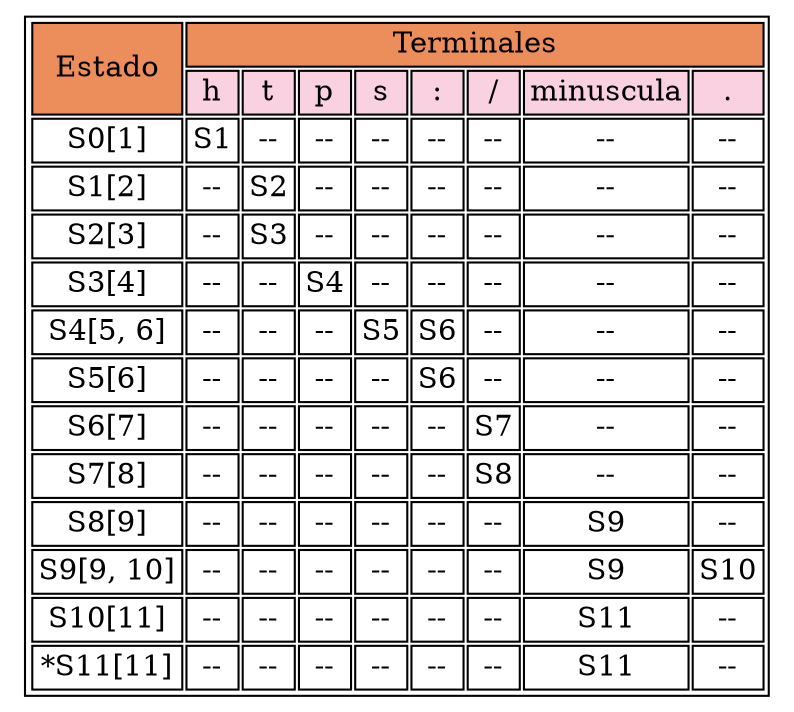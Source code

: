 digraph H {

	parent [
		shape=plaintext
		label=<
			<table border='1' cellborder='1'>

				<tr>
					<td bgcolor = "#EC8E5C" colspan="1" rowspan= "2">Estado</td>
					<td bgcolor = "#EC8E5C" colspan= "8">Terminales</td>
				</tr>

				<tr>
					<td bgcolor = "#F9D1E0" >h</td>
					<td bgcolor = "#F9D1E0" >t</td>
					<td bgcolor = "#F9D1E0" >p</td>
					<td bgcolor = "#F9D1E0" >s</td>
					<td bgcolor = "#F9D1E0" >:</td>
					<td bgcolor = "#F9D1E0" >/</td>
					<td bgcolor = "#F9D1E0" >minuscula</td>
					<td bgcolor = "#F9D1E0" >.</td>
				</tr>

				<tr>
					<td>S0[1]</td>
					<td>S1</td>
					<td>--</td>
					<td>--</td>
					<td>--</td>
					<td>--</td>
					<td>--</td>
					<td>--</td>
					<td>--</td>
				</tr>

				<tr>
					<td>S1[2]</td>
					<td>--</td>
					<td>S2</td>
					<td>--</td>
					<td>--</td>
					<td>--</td>
					<td>--</td>
					<td>--</td>
					<td>--</td>
				</tr>

				<tr>
					<td>S2[3]</td>
					<td>--</td>
					<td>S3</td>
					<td>--</td>
					<td>--</td>
					<td>--</td>
					<td>--</td>
					<td>--</td>
					<td>--</td>
				</tr>

				<tr>
					<td>S3[4]</td>
					<td>--</td>
					<td>--</td>
					<td>S4</td>
					<td>--</td>
					<td>--</td>
					<td>--</td>
					<td>--</td>
					<td>--</td>
				</tr>

				<tr>
					<td>S4[5, 6]</td>
					<td>--</td>
					<td>--</td>
					<td>--</td>
					<td>S5</td>
					<td>S6</td>
					<td>--</td>
					<td>--</td>
					<td>--</td>
				</tr>

				<tr>
					<td>S5[6]</td>
					<td>--</td>
					<td>--</td>
					<td>--</td>
					<td>--</td>
					<td>S6</td>
					<td>--</td>
					<td>--</td>
					<td>--</td>
				</tr>

				<tr>
					<td>S6[7]</td>
					<td>--</td>
					<td>--</td>
					<td>--</td>
					<td>--</td>
					<td>--</td>
					<td>S7</td>
					<td>--</td>
					<td>--</td>
				</tr>

				<tr>
					<td>S7[8]</td>
					<td>--</td>
					<td>--</td>
					<td>--</td>
					<td>--</td>
					<td>--</td>
					<td>S8</td>
					<td>--</td>
					<td>--</td>
				</tr>

				<tr>
					<td>S8[9]</td>
					<td>--</td>
					<td>--</td>
					<td>--</td>
					<td>--</td>
					<td>--</td>
					<td>--</td>
					<td>S9</td>
					<td>--</td>
				</tr>

				<tr>
					<td>S9[9, 10]</td>
					<td>--</td>
					<td>--</td>
					<td>--</td>
					<td>--</td>
					<td>--</td>
					<td>--</td>
					<td>S9</td>
					<td>S10</td>
				</tr>

				<tr>
					<td>S10[11]</td>
					<td>--</td>
					<td>--</td>
					<td>--</td>
					<td>--</td>
					<td>--</td>
					<td>--</td>
					<td>S11</td>
					<td>--</td>
				</tr>

				<tr>
					<td>*S11[11]</td>
					<td>--</td>
					<td>--</td>
					<td>--</td>
					<td>--</td>
					<td>--</td>
					<td>--</td>
					<td>S11</td>
					<td>--</td>
				</tr>

			</table>
	>];

}

